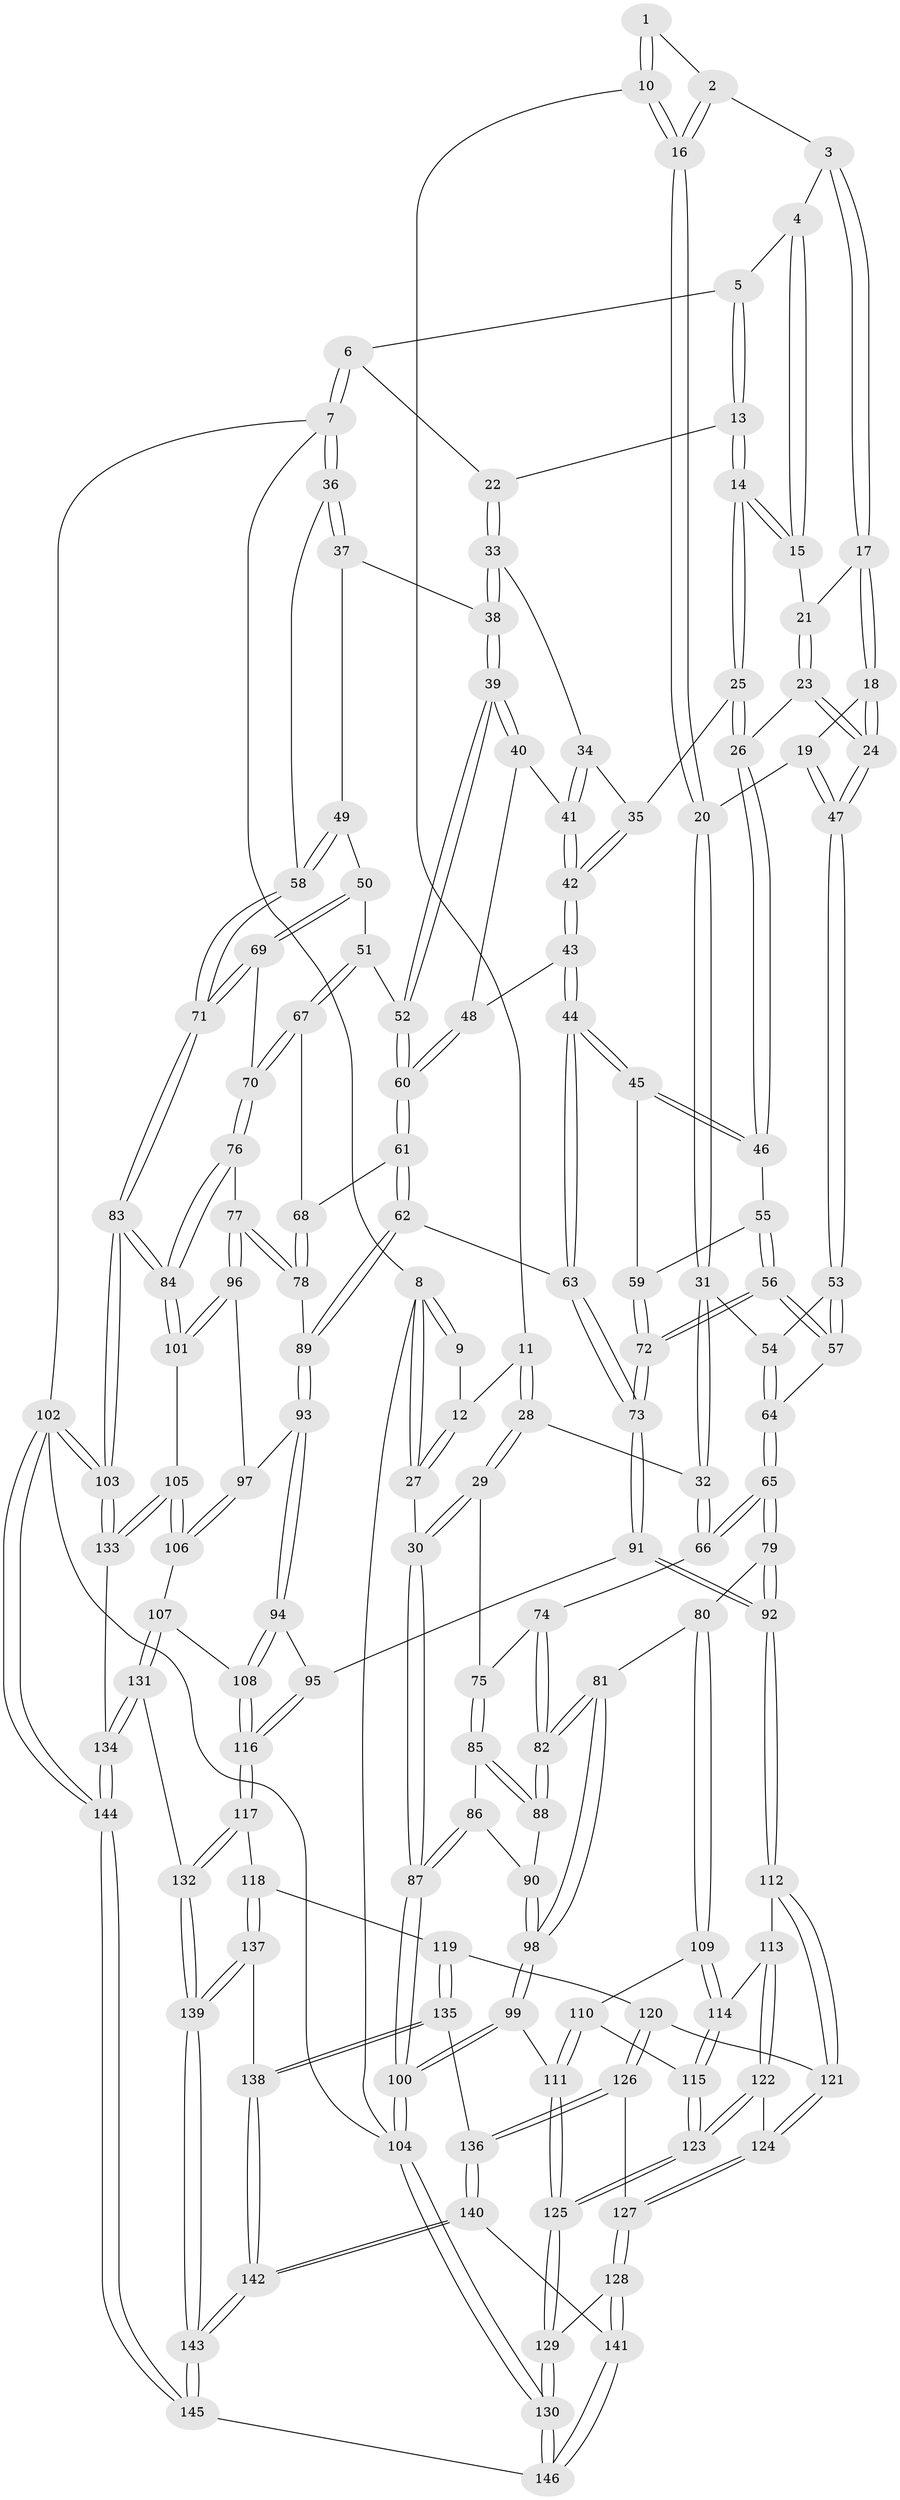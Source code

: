 // Generated by graph-tools (version 1.1) at 2025/51/03/09/25 03:51:08]
// undirected, 146 vertices, 362 edges
graph export_dot {
graph [start="1"]
  node [color=gray90,style=filled];
  1 [pos="+0.20179904795949885+0"];
  2 [pos="+0.2930250658734232+0"];
  3 [pos="+0.33441096069502824+0"];
  4 [pos="+0.3802470386897552+0"];
  5 [pos="+0.5824223715777208+0"];
  6 [pos="+0.9274646251783458+0"];
  7 [pos="+1+0"];
  8 [pos="+0+0"];
  9 [pos="+0.17761386897694012+0"];
  10 [pos="+0.14471183301508464+0.10983188483516693"];
  11 [pos="+0.08692782907185156+0.10515304516879051"];
  12 [pos="+0.0726811323743174+0.0857829017590551"];
  13 [pos="+0.5849919905335331+0.06601301023882523"];
  14 [pos="+0.5759171412802916+0.10944889169844127"];
  15 [pos="+0.4631196688386685+0.06819141212077567"];
  16 [pos="+0.2165485354571651+0.15605795250949928"];
  17 [pos="+0.35698843070438324+0"];
  18 [pos="+0.34642599349310477+0.04648868571568199"];
  19 [pos="+0.2662880267620239+0.17586848069533695"];
  20 [pos="+0.23123560466758536+0.1797308376530587"];
  21 [pos="+0.4248638404887278+0.0769714103509717"];
  22 [pos="+0.8120808054468889+0.0680173840310737"];
  23 [pos="+0.42741480519214253+0.19565628547471456"];
  24 [pos="+0.4267315333688546+0.19599397693320306"];
  25 [pos="+0.5758762413129449+0.1350321856243313"];
  26 [pos="+0.5314995934350428+0.1753793306287287"];
  27 [pos="+0+0"];
  28 [pos="+0+0.2518258043952948"];
  29 [pos="+0+0.2749722966823923"];
  30 [pos="+0+0.26972660870184145"];
  31 [pos="+0.2061058945407869+0.2270625571648512"];
  32 [pos="+0.17791057501145535+0.2504725792903051"];
  33 [pos="+0.8101975871149621+0.1051219579023663"];
  34 [pos="+0.7038910741058949+0.15511464751196094"];
  35 [pos="+0.5915175383441831+0.14341790747383082"];
  36 [pos="+1+0"];
  37 [pos="+0.8898631211337956+0.192751445186864"];
  38 [pos="+0.8582601730881342+0.1915630639307009"];
  39 [pos="+0.827558346128358+0.2519486684854535"];
  40 [pos="+0.7478042217435745+0.24950441731741838"];
  41 [pos="+0.7255706415825174+0.24025487273749868"];
  42 [pos="+0.6623335275965986+0.26566221754055436"];
  43 [pos="+0.6557343364961244+0.2940943630821369"];
  44 [pos="+0.6363376223164899+0.3261148637499894"];
  45 [pos="+0.610676743619699+0.3168478485529503"];
  46 [pos="+0.5438917916424155+0.24284200316980245"];
  47 [pos="+0.39887823975154274+0.21809762432575136"];
  48 [pos="+0.7241434910381719+0.30580980027306154"];
  49 [pos="+0.9619924646537572+0.25413794692611885"];
  50 [pos="+0.927397401715922+0.3332166166523984"];
  51 [pos="+0.8441804639260722+0.3031255689391636"];
  52 [pos="+0.8296172506533126+0.2756707371693806"];
  53 [pos="+0.3986779772762396+0.22818969504463302"];
  54 [pos="+0.2758124227070593+0.3102920612088979"];
  55 [pos="+0.5388742741265757+0.2554913839441345"];
  56 [pos="+0.42181587200100723+0.386661155808643"];
  57 [pos="+0.41013664005750555+0.37883727066285655"];
  58 [pos="+1+0.2919146364039292"];
  59 [pos="+0.5348024737081573+0.3431834866286807"];
  60 [pos="+0.7454582450394004+0.3432479723060748"];
  61 [pos="+0.7228477642078425+0.40294189611807113"];
  62 [pos="+0.707530321545251+0.4150328462390072"];
  63 [pos="+0.6550910152728071+0.3952047667008274"];
  64 [pos="+0.3177045876653866+0.395866750016155"];
  65 [pos="+0.30076559117194596+0.40794731536416706"];
  66 [pos="+0.17319306488336406+0.3607322093545569"];
  67 [pos="+0.8353631218187059+0.38098050286201307"];
  68 [pos="+0.8254896250540593+0.3907724630739111"];
  69 [pos="+0.9485203185943383+0.3654199194376731"];
  70 [pos="+0.8998564274798523+0.4045208222928012"];
  71 [pos="+1+0.43924905944908393"];
  72 [pos="+0.461115435629994+0.42214988302597795"];
  73 [pos="+0.49849350655006264+0.484672525118993"];
  74 [pos="+0.15800214702263685+0.37574949649650785"];
  75 [pos="+0.06295042550270191+0.38709705647376"];
  76 [pos="+0.902860076099936+0.4912400905122095"];
  77 [pos="+0.8404537155545925+0.4790184625974316"];
  78 [pos="+0.8368481424937763+0.4735748304913384"];
  79 [pos="+0.24614937292051656+0.5307169599203704"];
  80 [pos="+0.22854047472600694+0.5428582037127637"];
  81 [pos="+0.1949038689742574+0.5344062522023744"];
  82 [pos="+0.1718503222954367+0.5035685967468604"];
  83 [pos="+1+0.6147787275986326"];
  84 [pos="+1+0.6217594303782994"];
  85 [pos="+0.06340846800162925+0.40403624399243754"];
  86 [pos="+0.028517472126412417+0.46382136097175436"];
  87 [pos="+0+0.4439680936962624"];
  88 [pos="+0.10572326102605052+0.4745355787786469"];
  89 [pos="+0.7133018790704808+0.43340271650019163"];
  90 [pos="+0.04177946958574843+0.510237023400402"];
  91 [pos="+0.4997129408828037+0.5580102258333582"];
  92 [pos="+0.4806072111774934+0.5735087280241418"];
  93 [pos="+0.7170263482395713+0.549205837872615"];
  94 [pos="+0.687389518615794+0.5696252390637363"];
  95 [pos="+0.5644541977678375+0.5886493635337585"];
  96 [pos="+0.7721595083869467+0.5524608342974394"];
  97 [pos="+0.7566384359360525+0.5574682856782126"];
  98 [pos="+0.0004372515283231209+0.6392022450810301"];
  99 [pos="+0+0.6406283151197175"];
  100 [pos="+0+0.6501661872327325"];
  101 [pos="+1+0.626555243609488"];
  102 [pos="+1+1"];
  103 [pos="+1+1"];
  104 [pos="+0+1"];
  105 [pos="+0.9101991391337662+0.7045523620000712"];
  106 [pos="+0.8277065714423469+0.7033692553196785"];
  107 [pos="+0.7546924881036144+0.7344399450735337"];
  108 [pos="+0.7358065576271701+0.7286747315497852"];
  109 [pos="+0.2391764257467083+0.6063418289869192"];
  110 [pos="+0.15151502367581918+0.6662893805910689"];
  111 [pos="+0.055930793422733445+0.6904776826993393"];
  112 [pos="+0.47100984000770413+0.5912850002586236"];
  113 [pos="+0.30124905901118254+0.6677415137614369"];
  114 [pos="+0.25357469691673773+0.6371903356945109"];
  115 [pos="+0.20995479334215078+0.7138207231521138"];
  116 [pos="+0.6269877637193235+0.7474778734949777"];
  117 [pos="+0.6269692277094548+0.7475096874663711"];
  118 [pos="+0.5649455266601455+0.7860144706461984"];
  119 [pos="+0.5305236989372883+0.7806737082333657"];
  120 [pos="+0.46476124810006936+0.7205182156072539"];
  121 [pos="+0.454586975553805+0.6832066640475727"];
  122 [pos="+0.3153816754630191+0.7140238126215501"];
  123 [pos="+0.17364501781052294+0.8326433693936285"];
  124 [pos="+0.3469222563790218+0.7396297531205105"];
  125 [pos="+0.16265592889918665+0.8513773490997034"];
  126 [pos="+0.39453290984646683+0.8414654188657736"];
  127 [pos="+0.3510261191362428+0.7650079063818902"];
  128 [pos="+0.1631626917332825+0.8563741212402562"];
  129 [pos="+0.16306979391976192+0.8563566643907933"];
  130 [pos="+0+1"];
  131 [pos="+0.7637618310139301+0.8613183668246318"];
  132 [pos="+0.6795696231964552+0.890728866628906"];
  133 [pos="+0.8789360152298543+0.871026510433118"];
  134 [pos="+0.825142602212752+0.8959110446279356"];
  135 [pos="+0.44244944555129256+0.863914845018352"];
  136 [pos="+0.39587962882852257+0.8598050319646727"];
  137 [pos="+0.565074947159626+0.86086319032037"];
  138 [pos="+0.5099029684274794+0.9070865150694464"];
  139 [pos="+0.660601599347086+0.9158933157195878"];
  140 [pos="+0.34692945678608134+0.9096077825841259"];
  141 [pos="+0.3432334408364421+0.9118569936586673"];
  142 [pos="+0.5351162411358074+1"];
  143 [pos="+0.6167183968401214+1"];
  144 [pos="+0.7795953396946417+1"];
  145 [pos="+0.617389614715271+1"];
  146 [pos="+0.3418965078569361+1"];
  1 -- 2;
  1 -- 10;
  1 -- 10;
  2 -- 3;
  2 -- 16;
  2 -- 16;
  3 -- 4;
  3 -- 17;
  3 -- 17;
  4 -- 5;
  4 -- 15;
  4 -- 15;
  5 -- 6;
  5 -- 13;
  5 -- 13;
  6 -- 7;
  6 -- 7;
  6 -- 22;
  7 -- 8;
  7 -- 36;
  7 -- 36;
  7 -- 102;
  8 -- 9;
  8 -- 9;
  8 -- 27;
  8 -- 27;
  8 -- 104;
  9 -- 12;
  10 -- 11;
  10 -- 16;
  10 -- 16;
  11 -- 12;
  11 -- 28;
  11 -- 28;
  12 -- 27;
  12 -- 27;
  13 -- 14;
  13 -- 14;
  13 -- 22;
  14 -- 15;
  14 -- 15;
  14 -- 25;
  14 -- 25;
  15 -- 21;
  16 -- 20;
  16 -- 20;
  17 -- 18;
  17 -- 18;
  17 -- 21;
  18 -- 19;
  18 -- 24;
  18 -- 24;
  19 -- 20;
  19 -- 47;
  19 -- 47;
  20 -- 31;
  20 -- 31;
  21 -- 23;
  21 -- 23;
  22 -- 33;
  22 -- 33;
  23 -- 24;
  23 -- 24;
  23 -- 26;
  24 -- 47;
  24 -- 47;
  25 -- 26;
  25 -- 26;
  25 -- 35;
  26 -- 46;
  26 -- 46;
  27 -- 30;
  28 -- 29;
  28 -- 29;
  28 -- 32;
  29 -- 30;
  29 -- 30;
  29 -- 75;
  30 -- 87;
  30 -- 87;
  31 -- 32;
  31 -- 32;
  31 -- 54;
  32 -- 66;
  32 -- 66;
  33 -- 34;
  33 -- 38;
  33 -- 38;
  34 -- 35;
  34 -- 41;
  34 -- 41;
  35 -- 42;
  35 -- 42;
  36 -- 37;
  36 -- 37;
  36 -- 58;
  37 -- 38;
  37 -- 49;
  38 -- 39;
  38 -- 39;
  39 -- 40;
  39 -- 40;
  39 -- 52;
  39 -- 52;
  40 -- 41;
  40 -- 48;
  41 -- 42;
  41 -- 42;
  42 -- 43;
  42 -- 43;
  43 -- 44;
  43 -- 44;
  43 -- 48;
  44 -- 45;
  44 -- 45;
  44 -- 63;
  44 -- 63;
  45 -- 46;
  45 -- 46;
  45 -- 59;
  46 -- 55;
  47 -- 53;
  47 -- 53;
  48 -- 60;
  48 -- 60;
  49 -- 50;
  49 -- 58;
  49 -- 58;
  50 -- 51;
  50 -- 69;
  50 -- 69;
  51 -- 52;
  51 -- 67;
  51 -- 67;
  52 -- 60;
  52 -- 60;
  53 -- 54;
  53 -- 57;
  53 -- 57;
  54 -- 64;
  54 -- 64;
  55 -- 56;
  55 -- 56;
  55 -- 59;
  56 -- 57;
  56 -- 57;
  56 -- 72;
  56 -- 72;
  57 -- 64;
  58 -- 71;
  58 -- 71;
  59 -- 72;
  59 -- 72;
  60 -- 61;
  60 -- 61;
  61 -- 62;
  61 -- 62;
  61 -- 68;
  62 -- 63;
  62 -- 89;
  62 -- 89;
  63 -- 73;
  63 -- 73;
  64 -- 65;
  64 -- 65;
  65 -- 66;
  65 -- 66;
  65 -- 79;
  65 -- 79;
  66 -- 74;
  67 -- 68;
  67 -- 70;
  67 -- 70;
  68 -- 78;
  68 -- 78;
  69 -- 70;
  69 -- 71;
  69 -- 71;
  70 -- 76;
  70 -- 76;
  71 -- 83;
  71 -- 83;
  72 -- 73;
  72 -- 73;
  73 -- 91;
  73 -- 91;
  74 -- 75;
  74 -- 82;
  74 -- 82;
  75 -- 85;
  75 -- 85;
  76 -- 77;
  76 -- 84;
  76 -- 84;
  77 -- 78;
  77 -- 78;
  77 -- 96;
  77 -- 96;
  78 -- 89;
  79 -- 80;
  79 -- 92;
  79 -- 92;
  80 -- 81;
  80 -- 109;
  80 -- 109;
  81 -- 82;
  81 -- 82;
  81 -- 98;
  81 -- 98;
  82 -- 88;
  82 -- 88;
  83 -- 84;
  83 -- 84;
  83 -- 103;
  83 -- 103;
  84 -- 101;
  84 -- 101;
  85 -- 86;
  85 -- 88;
  85 -- 88;
  86 -- 87;
  86 -- 87;
  86 -- 90;
  87 -- 100;
  87 -- 100;
  88 -- 90;
  89 -- 93;
  89 -- 93;
  90 -- 98;
  90 -- 98;
  91 -- 92;
  91 -- 92;
  91 -- 95;
  92 -- 112;
  92 -- 112;
  93 -- 94;
  93 -- 94;
  93 -- 97;
  94 -- 95;
  94 -- 108;
  94 -- 108;
  95 -- 116;
  95 -- 116;
  96 -- 97;
  96 -- 101;
  96 -- 101;
  97 -- 106;
  97 -- 106;
  98 -- 99;
  98 -- 99;
  99 -- 100;
  99 -- 100;
  99 -- 111;
  100 -- 104;
  100 -- 104;
  101 -- 105;
  102 -- 103;
  102 -- 103;
  102 -- 144;
  102 -- 144;
  102 -- 104;
  103 -- 133;
  103 -- 133;
  104 -- 130;
  104 -- 130;
  105 -- 106;
  105 -- 106;
  105 -- 133;
  105 -- 133;
  106 -- 107;
  107 -- 108;
  107 -- 131;
  107 -- 131;
  108 -- 116;
  108 -- 116;
  109 -- 110;
  109 -- 114;
  109 -- 114;
  110 -- 111;
  110 -- 111;
  110 -- 115;
  111 -- 125;
  111 -- 125;
  112 -- 113;
  112 -- 121;
  112 -- 121;
  113 -- 114;
  113 -- 122;
  113 -- 122;
  114 -- 115;
  114 -- 115;
  115 -- 123;
  115 -- 123;
  116 -- 117;
  116 -- 117;
  117 -- 118;
  117 -- 132;
  117 -- 132;
  118 -- 119;
  118 -- 137;
  118 -- 137;
  119 -- 120;
  119 -- 135;
  119 -- 135;
  120 -- 121;
  120 -- 126;
  120 -- 126;
  121 -- 124;
  121 -- 124;
  122 -- 123;
  122 -- 123;
  122 -- 124;
  123 -- 125;
  123 -- 125;
  124 -- 127;
  124 -- 127;
  125 -- 129;
  125 -- 129;
  126 -- 127;
  126 -- 136;
  126 -- 136;
  127 -- 128;
  127 -- 128;
  128 -- 129;
  128 -- 141;
  128 -- 141;
  129 -- 130;
  129 -- 130;
  130 -- 146;
  130 -- 146;
  131 -- 132;
  131 -- 134;
  131 -- 134;
  132 -- 139;
  132 -- 139;
  133 -- 134;
  134 -- 144;
  134 -- 144;
  135 -- 136;
  135 -- 138;
  135 -- 138;
  136 -- 140;
  136 -- 140;
  137 -- 138;
  137 -- 139;
  137 -- 139;
  138 -- 142;
  138 -- 142;
  139 -- 143;
  139 -- 143;
  140 -- 141;
  140 -- 142;
  140 -- 142;
  141 -- 146;
  141 -- 146;
  142 -- 143;
  142 -- 143;
  143 -- 145;
  143 -- 145;
  144 -- 145;
  144 -- 145;
  145 -- 146;
}

